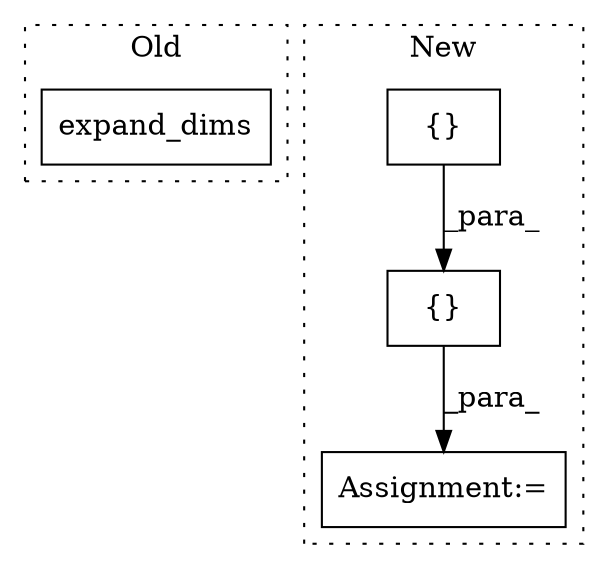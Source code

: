 digraph G {
subgraph cluster0 {
1 [label="expand_dims" a="32" s="66150,66171" l="12,1" shape="box"];
label = "Old";
style="dotted";
}
subgraph cluster1 {
2 [label="{}" a="4" s="66049,66053" l="1,1" shape="box"];
3 [label="Assignment:=" a="7" s="66142" l="1" shape="box"];
4 [label="{}" a="4" s="66048,66054" l="1,1" shape="box"];
label = "New";
style="dotted";
}
2 -> 4 [label="_para_"];
4 -> 3 [label="_para_"];
}